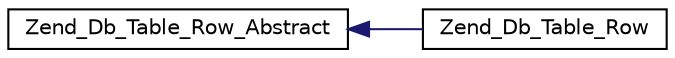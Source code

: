 digraph G
{
  edge [fontname="Helvetica",fontsize="10",labelfontname="Helvetica",labelfontsize="10"];
  node [fontname="Helvetica",fontsize="10",shape=record];
  rankdir="LR";
  Node1 [label="Zend_Db_Table_Row_Abstract",height=0.2,width=0.4,color="black", fillcolor="white", style="filled",URL="$class_zend___db___table___row___abstract.html"];
  Node1 -> Node2 [dir="back",color="midnightblue",fontsize="10",style="solid",fontname="Helvetica"];
  Node2 [label="Zend_Db_Table_Row",height=0.2,width=0.4,color="black", fillcolor="white", style="filled",URL="$class_zend___db___table___row.html"];
}
